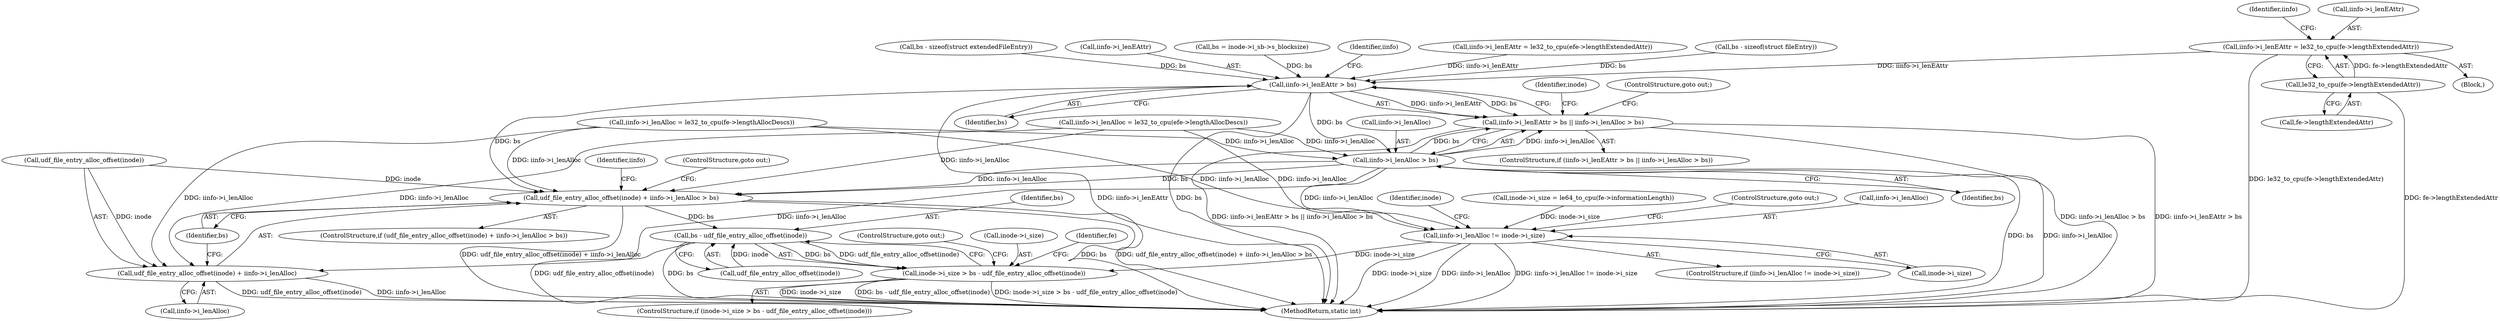 digraph "0_linux_23b133bdc452aa441fcb9b82cbf6dd05cfd342d0@pointer" {
"1000829" [label="(Call,iinfo->i_lenEAttr = le32_to_cpu(fe->lengthExtendedAttr))"];
"1000833" [label="(Call,le32_to_cpu(fe->lengthExtendedAttr))"];
"1000980" [label="(Call,iinfo->i_lenEAttr > bs)"];
"1000979" [label="(Call,iinfo->i_lenEAttr > bs || iinfo->i_lenAlloc > bs)"];
"1000985" [label="(Call,iinfo->i_lenAlloc > bs)"];
"1000992" [label="(Call,udf_file_entry_alloc_offset(inode) + iinfo->i_lenAlloc > bs)"];
"1001022" [label="(Call,bs - udf_file_entry_alloc_offset(inode))"];
"1001018" [label="(Call,inode->i_size > bs - udf_file_entry_alloc_offset(inode))"];
"1000993" [label="(Call,udf_file_entry_alloc_offset(inode) + iinfo->i_lenAlloc)"];
"1001009" [label="(Call,iinfo->i_lenAlloc != inode->i_size)"];
"1000987" [label="(Identifier,iinfo)"];
"1000989" [label="(Identifier,bs)"];
"1000834" [label="(Call,fe->lengthExtendedAttr)"];
"1000990" [label="(ControlStructure,goto out;)"];
"1001017" [label="(ControlStructure,if (inode->i_size > bs - udf_file_entry_alloc_offset(inode)))"];
"1000947" [label="(Call,iinfo->i_lenEAttr = le32_to_cpu(efe->lengthExtendedAttr))"];
"1001020" [label="(Identifier,inode)"];
"1000502" [label="(Call,bs - sizeof(struct fileEntry))"];
"1000837" [label="(Call,iinfo->i_lenAlloc = le32_to_cpu(fe->lengthAllocDescs))"];
"1001009" [label="(Call,iinfo->i_lenAlloc != inode->i_size)"];
"1001004" [label="(Identifier,iinfo)"];
"1000995" [label="(Identifier,inode)"];
"1001022" [label="(Call,bs - udf_file_entry_alloc_offset(inode))"];
"1000833" [label="(Call,le32_to_cpu(fe->lengthExtendedAttr))"];
"1000839" [label="(Identifier,iinfo)"];
"1000984" [label="(Identifier,bs)"];
"1000829" [label="(Call,iinfo->i_lenEAttr = le32_to_cpu(fe->lengthExtendedAttr))"];
"1001231" [label="(MethodReturn,static int)"];
"1001008" [label="(ControlStructure,if (iinfo->i_lenAlloc != inode->i_size))"];
"1000955" [label="(Call,iinfo->i_lenAlloc = le32_to_cpu(efe->lengthAllocDescs))"];
"1001023" [label="(Identifier,bs)"];
"1000996" [label="(Call,iinfo->i_lenAlloc)"];
"1001026" [label="(ControlStructure,goto out;)"];
"1000732" [label="(Call,inode->i_size = le64_to_cpu(fe->informationLength))"];
"1000991" [label="(ControlStructure,if (udf_file_entry_alloc_offset(inode) + iinfo->i_lenAlloc > bs))"];
"1000986" [label="(Call,iinfo->i_lenAlloc)"];
"1000753" [label="(Block,)"];
"1000999" [label="(Identifier,bs)"];
"1000992" [label="(Call,udf_file_entry_alloc_offset(inode) + iinfo->i_lenAlloc > bs)"];
"1000979" [label="(Call,iinfo->i_lenEAttr > bs || iinfo->i_lenAlloc > bs)"];
"1001000" [label="(ControlStructure,goto out;)"];
"1000454" [label="(Call,bs - sizeof(struct extendedFileEntry))"];
"1001019" [label="(Call,inode->i_size)"];
"1000993" [label="(Call,udf_file_entry_alloc_offset(inode) + iinfo->i_lenAlloc)"];
"1001016" [label="(ControlStructure,goto out;)"];
"1001018" [label="(Call,inode->i_size > bs - udf_file_entry_alloc_offset(inode))"];
"1001030" [label="(Identifier,fe)"];
"1000978" [label="(ControlStructure,if (iinfo->i_lenEAttr > bs || iinfo->i_lenAlloc > bs))"];
"1001010" [label="(Call,iinfo->i_lenAlloc)"];
"1000994" [label="(Call,udf_file_entry_alloc_offset(inode))"];
"1000985" [label="(Call,iinfo->i_lenAlloc > bs)"];
"1000830" [label="(Call,iinfo->i_lenEAttr)"];
"1000980" [label="(Call,iinfo->i_lenEAttr > bs)"];
"1000981" [label="(Call,iinfo->i_lenEAttr)"];
"1001024" [label="(Call,udf_file_entry_alloc_offset(inode))"];
"1000144" [label="(Call,bs = inode->i_sb->s_blocksize)"];
"1001013" [label="(Call,inode->i_size)"];
"1000829" -> "1000753"  [label="AST: "];
"1000829" -> "1000833"  [label="CFG: "];
"1000830" -> "1000829"  [label="AST: "];
"1000833" -> "1000829"  [label="AST: "];
"1000839" -> "1000829"  [label="CFG: "];
"1000829" -> "1001231"  [label="DDG: le32_to_cpu(fe->lengthExtendedAttr)"];
"1000833" -> "1000829"  [label="DDG: fe->lengthExtendedAttr"];
"1000829" -> "1000980"  [label="DDG: iinfo->i_lenEAttr"];
"1000833" -> "1000834"  [label="CFG: "];
"1000834" -> "1000833"  [label="AST: "];
"1000833" -> "1001231"  [label="DDG: fe->lengthExtendedAttr"];
"1000980" -> "1000979"  [label="AST: "];
"1000980" -> "1000984"  [label="CFG: "];
"1000981" -> "1000980"  [label="AST: "];
"1000984" -> "1000980"  [label="AST: "];
"1000987" -> "1000980"  [label="CFG: "];
"1000979" -> "1000980"  [label="CFG: "];
"1000980" -> "1001231"  [label="DDG: bs"];
"1000980" -> "1001231"  [label="DDG: iinfo->i_lenEAttr"];
"1000980" -> "1000979"  [label="DDG: iinfo->i_lenEAttr"];
"1000980" -> "1000979"  [label="DDG: bs"];
"1000947" -> "1000980"  [label="DDG: iinfo->i_lenEAttr"];
"1000454" -> "1000980"  [label="DDG: bs"];
"1000502" -> "1000980"  [label="DDG: bs"];
"1000144" -> "1000980"  [label="DDG: bs"];
"1000980" -> "1000985"  [label="DDG: bs"];
"1000980" -> "1000992"  [label="DDG: bs"];
"1000979" -> "1000978"  [label="AST: "];
"1000979" -> "1000985"  [label="CFG: "];
"1000985" -> "1000979"  [label="AST: "];
"1000990" -> "1000979"  [label="CFG: "];
"1000995" -> "1000979"  [label="CFG: "];
"1000979" -> "1001231"  [label="DDG: iinfo->i_lenEAttr > bs || iinfo->i_lenAlloc > bs"];
"1000979" -> "1001231"  [label="DDG: iinfo->i_lenEAttr > bs"];
"1000979" -> "1001231"  [label="DDG: iinfo->i_lenAlloc > bs"];
"1000985" -> "1000979"  [label="DDG: iinfo->i_lenAlloc"];
"1000985" -> "1000979"  [label="DDG: bs"];
"1000985" -> "1000989"  [label="CFG: "];
"1000986" -> "1000985"  [label="AST: "];
"1000989" -> "1000985"  [label="AST: "];
"1000985" -> "1001231"  [label="DDG: bs"];
"1000985" -> "1001231"  [label="DDG: iinfo->i_lenAlloc"];
"1000837" -> "1000985"  [label="DDG: iinfo->i_lenAlloc"];
"1000955" -> "1000985"  [label="DDG: iinfo->i_lenAlloc"];
"1000985" -> "1000992"  [label="DDG: iinfo->i_lenAlloc"];
"1000985" -> "1000992"  [label="DDG: bs"];
"1000985" -> "1000993"  [label="DDG: iinfo->i_lenAlloc"];
"1000985" -> "1001009"  [label="DDG: iinfo->i_lenAlloc"];
"1000992" -> "1000991"  [label="AST: "];
"1000992" -> "1000999"  [label="CFG: "];
"1000993" -> "1000992"  [label="AST: "];
"1000999" -> "1000992"  [label="AST: "];
"1001000" -> "1000992"  [label="CFG: "];
"1001004" -> "1000992"  [label="CFG: "];
"1000992" -> "1001231"  [label="DDG: udf_file_entry_alloc_offset(inode) + iinfo->i_lenAlloc"];
"1000992" -> "1001231"  [label="DDG: bs"];
"1000992" -> "1001231"  [label="DDG: udf_file_entry_alloc_offset(inode) + iinfo->i_lenAlloc > bs"];
"1000994" -> "1000992"  [label="DDG: inode"];
"1000837" -> "1000992"  [label="DDG: iinfo->i_lenAlloc"];
"1000955" -> "1000992"  [label="DDG: iinfo->i_lenAlloc"];
"1000992" -> "1001022"  [label="DDG: bs"];
"1001022" -> "1001018"  [label="AST: "];
"1001022" -> "1001024"  [label="CFG: "];
"1001023" -> "1001022"  [label="AST: "];
"1001024" -> "1001022"  [label="AST: "];
"1001018" -> "1001022"  [label="CFG: "];
"1001022" -> "1001231"  [label="DDG: udf_file_entry_alloc_offset(inode)"];
"1001022" -> "1001231"  [label="DDG: bs"];
"1001022" -> "1001018"  [label="DDG: bs"];
"1001022" -> "1001018"  [label="DDG: udf_file_entry_alloc_offset(inode)"];
"1001024" -> "1001022"  [label="DDG: inode"];
"1001018" -> "1001017"  [label="AST: "];
"1001019" -> "1001018"  [label="AST: "];
"1001026" -> "1001018"  [label="CFG: "];
"1001030" -> "1001018"  [label="CFG: "];
"1001018" -> "1001231"  [label="DDG: inode->i_size > bs - udf_file_entry_alloc_offset(inode)"];
"1001018" -> "1001231"  [label="DDG: inode->i_size"];
"1001018" -> "1001231"  [label="DDG: bs - udf_file_entry_alloc_offset(inode)"];
"1001009" -> "1001018"  [label="DDG: inode->i_size"];
"1000993" -> "1000996"  [label="CFG: "];
"1000994" -> "1000993"  [label="AST: "];
"1000996" -> "1000993"  [label="AST: "];
"1000999" -> "1000993"  [label="CFG: "];
"1000993" -> "1001231"  [label="DDG: iinfo->i_lenAlloc"];
"1000993" -> "1001231"  [label="DDG: udf_file_entry_alloc_offset(inode)"];
"1000994" -> "1000993"  [label="DDG: inode"];
"1000837" -> "1000993"  [label="DDG: iinfo->i_lenAlloc"];
"1000955" -> "1000993"  [label="DDG: iinfo->i_lenAlloc"];
"1001009" -> "1001008"  [label="AST: "];
"1001009" -> "1001013"  [label="CFG: "];
"1001010" -> "1001009"  [label="AST: "];
"1001013" -> "1001009"  [label="AST: "];
"1001016" -> "1001009"  [label="CFG: "];
"1001020" -> "1001009"  [label="CFG: "];
"1001009" -> "1001231"  [label="DDG: iinfo->i_lenAlloc != inode->i_size"];
"1001009" -> "1001231"  [label="DDG: inode->i_size"];
"1001009" -> "1001231"  [label="DDG: iinfo->i_lenAlloc"];
"1000837" -> "1001009"  [label="DDG: iinfo->i_lenAlloc"];
"1000955" -> "1001009"  [label="DDG: iinfo->i_lenAlloc"];
"1000732" -> "1001009"  [label="DDG: inode->i_size"];
}
